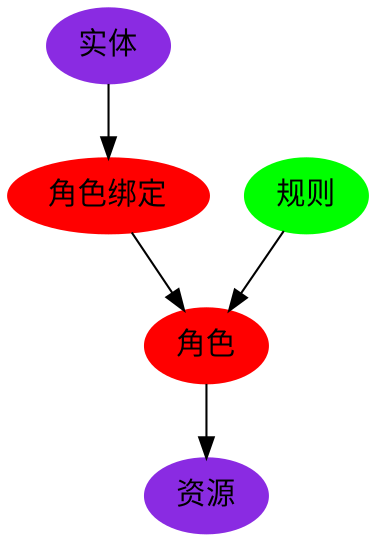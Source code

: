 // Copyright 2018 The OpenPitrix Authors. All rights reserved.
// Use of this source code is governed by a Apache license
// that can be found in the LICENSE file.

digraph G {
	User[label="实体", color=blueviolet, style=filled];
	Resource[label="资源", color=blueviolet, style=filled];

	Role[label="角色", color=red, style=filled];
	RoleBinding[label="角色绑定", color=red, style=filled];

	Rule[label="规则", color=green, style=filled];

	Rule -> Role;
	User -> RoleBinding -> Role -> Resource;
}
